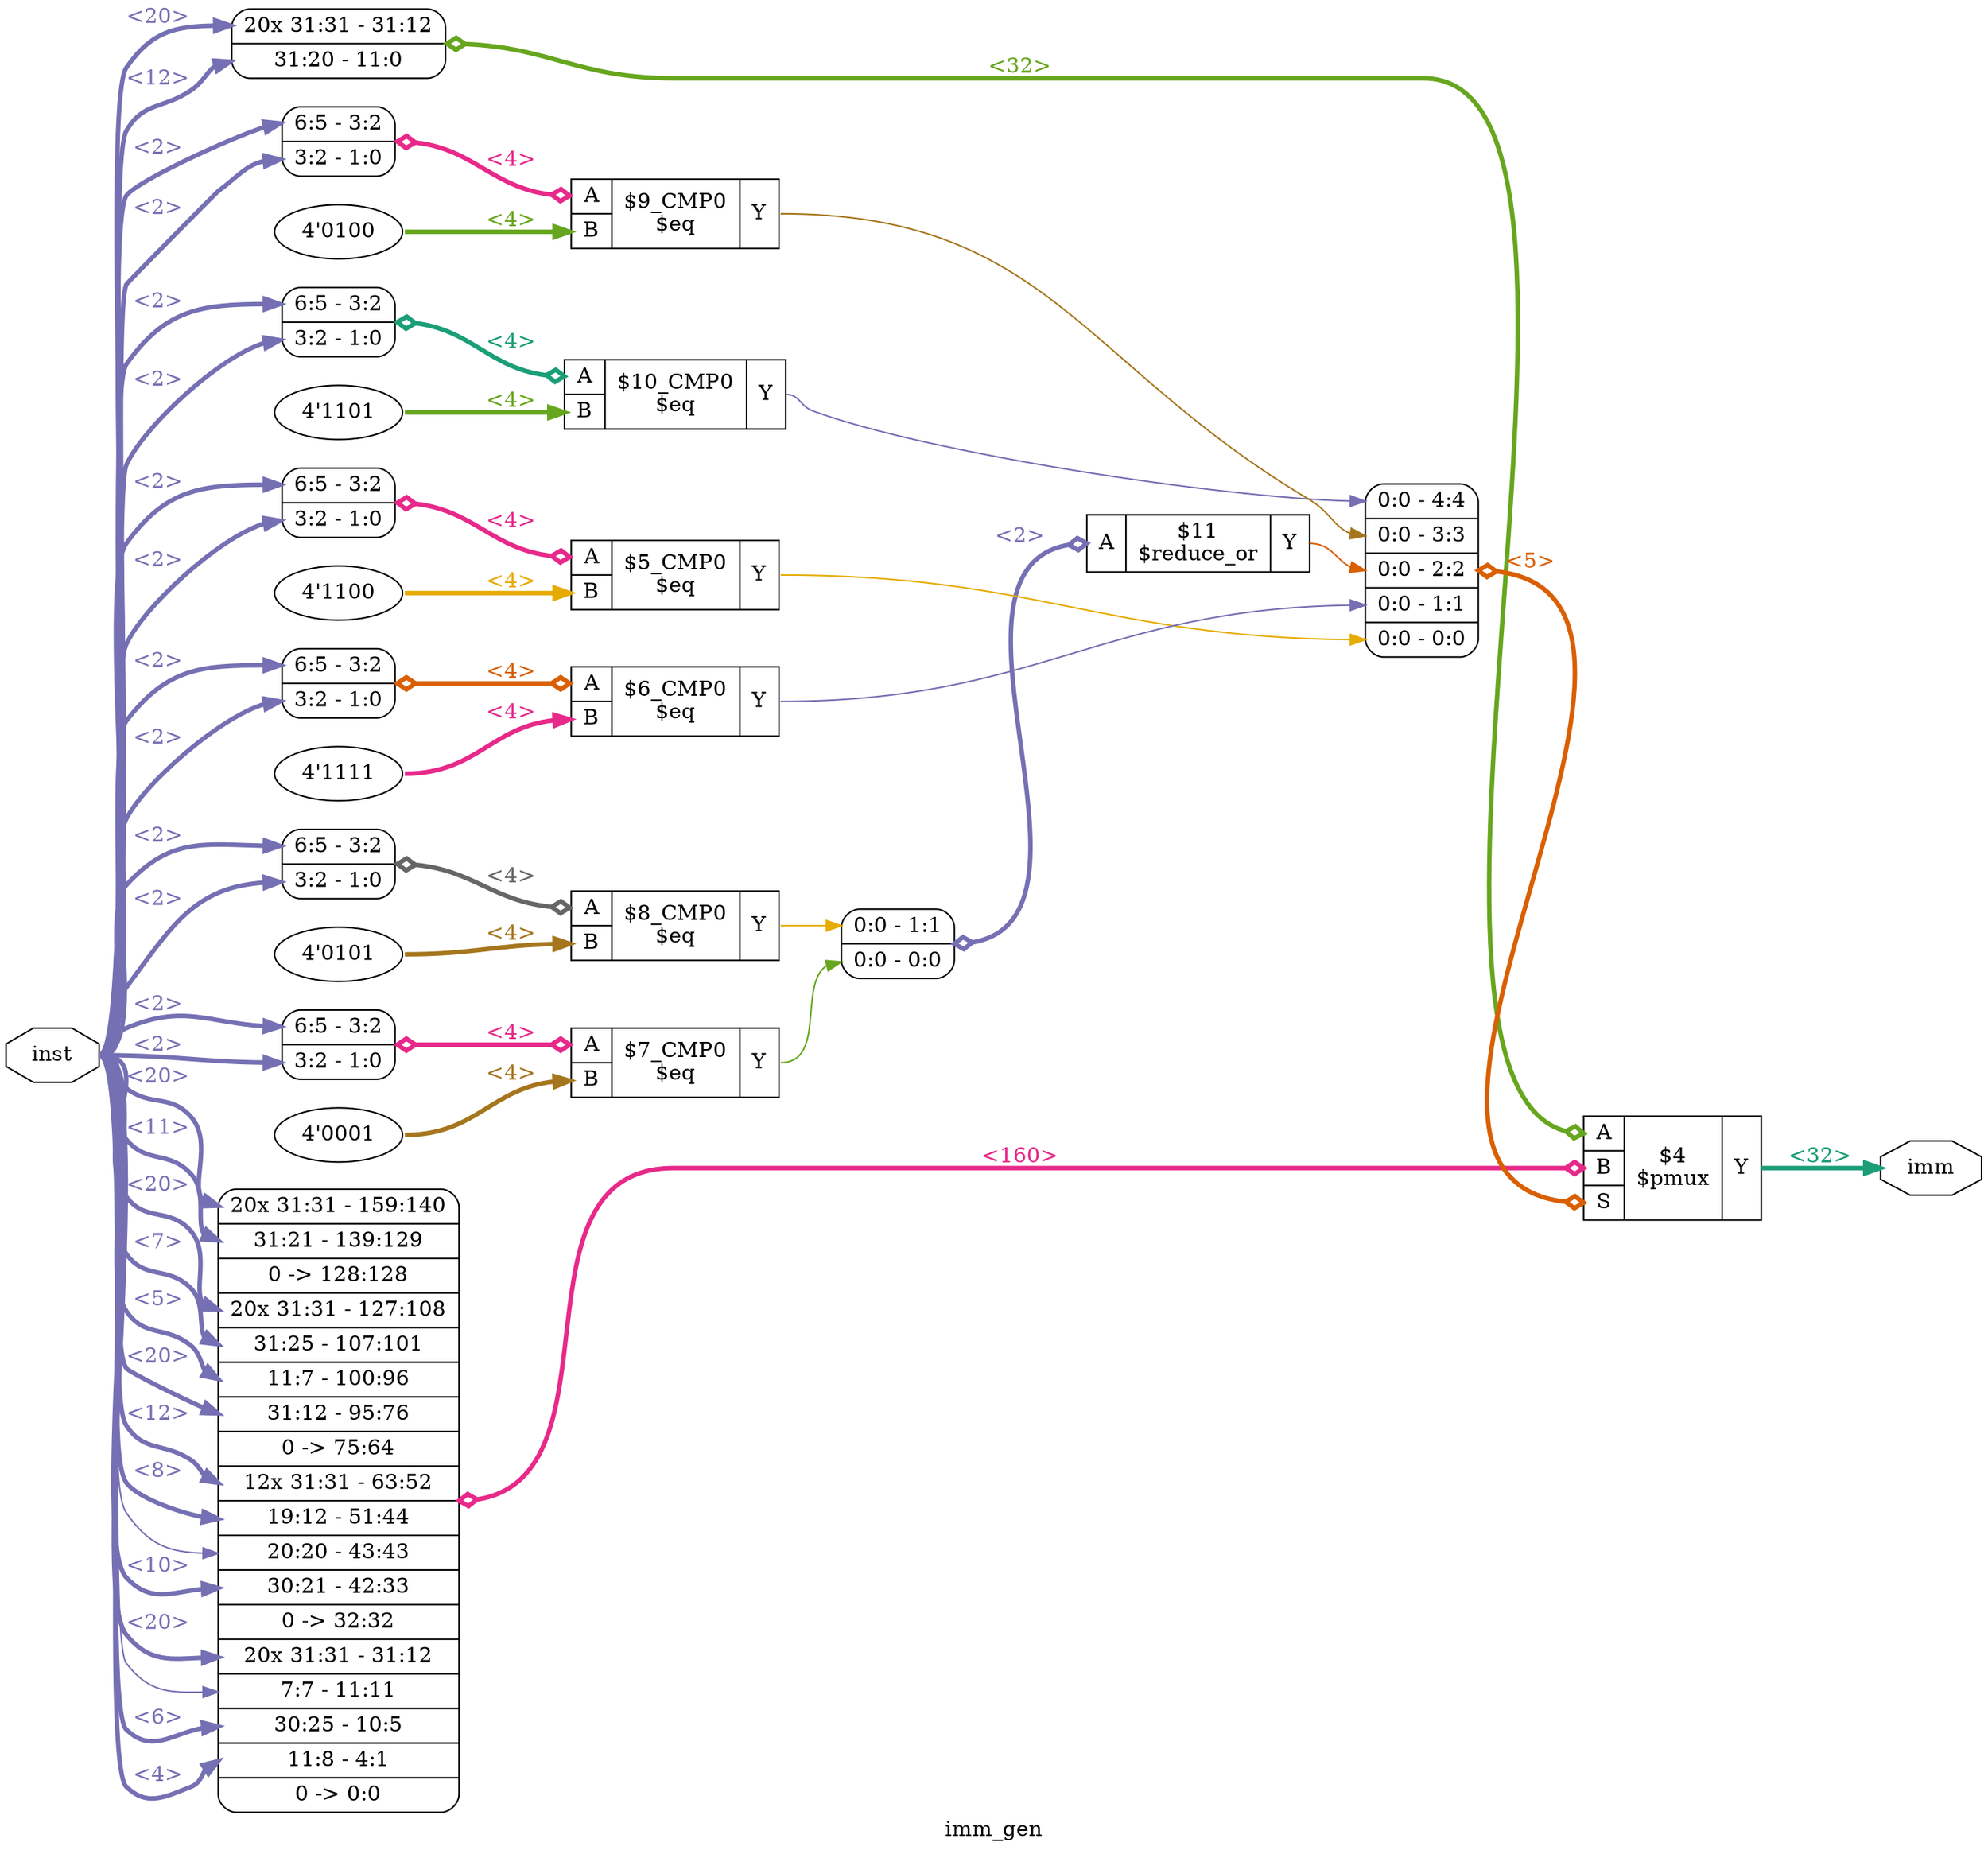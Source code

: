digraph "imm_gen" {
label="imm_gen";
rankdir="LR";
remincross=true;
n8 [ shape=octagon, label="imm", color="black", fontcolor="black" ];
n9 [ shape=octagon, label="inst", color="black", fontcolor="black" ];
{ rank="source"; n9;}
{ rank="sink"; n8;}
c12 [ shape=record, label="{{<p10> A}|$11\n$reduce_or|{<p11> Y}}" ];
x0 [ shape=record, style=rounded, label="<s1> 0:0 - 1:1 |<s0> 0:0 - 0:0 " ];
x0:e -> c12:p10:w [arrowhead=odiamond, arrowtail=odiamond, dir=both, colorscheme="dark28", color="3", fontcolor="3", style="setlinewidth(3)", label="<2>"];
v2 [ label="4'1101" ];
c14 [ shape=record, label="{{<p10> A|<p13> B}|$10_CMP0\n$eq|{<p11> Y}}" ];
x1 [ shape=record, style=rounded, label="<s1> 6:5 - 3:2 |<s0> 3:2 - 1:0 " ];
x1:e -> c14:p10:w [arrowhead=odiamond, arrowtail=odiamond, dir=both, colorscheme="dark28", color="1", fontcolor="1", style="setlinewidth(3)", label="<4>"];
c16 [ shape=record, label="{{<p10> A|<p13> B|<p15> S}|$4\n$pmux|{<p11> Y}}" ];
x3 [ shape=record, style=rounded, label="<s20> 20x 31:31 - 31:12 |<s0> 31:20 - 11:0 " ];
x3:e -> c16:p10:w [arrowhead=odiamond, arrowtail=odiamond, dir=both, colorscheme="dark28", color="5", fontcolor="5", style="setlinewidth(3)", label="<32>"];
x4 [ shape=record, style=rounded, label="<s85> 20x 31:31 - 159:140 |<s65> 31:21 - 139:129 |0 -&gt; 128:128 |<s63> 20x 31:31 - 127:108 |<s43> 31:25 - 107:101 |<s42> 11:7 - 100:96 |<s41> 31:12 - 95:76 |0 -&gt; 75:64 |<s39> 12x 31:31 - 63:52 |<s27> 19:12 - 51:44 |<s26> 20:20 - 43:43 |<s25> 30:21 - 42:33 |0 -&gt; 32:32 |<s23> 20x 31:31 - 31:12 |<s3> 7:7 - 11:11 |<s2> 30:25 - 10:5 |<s1> 11:8 - 4:1 |0 -&gt; 0:0 " ];
x4:e -> c16:p13:w [arrowhead=odiamond, arrowtail=odiamond, dir=both, colorscheme="dark28", color="4", fontcolor="4", style="setlinewidth(3)", label="<160>"];
x5 [ shape=record, style=rounded, label="<s4> 0:0 - 4:4 |<s3> 0:0 - 3:3 |<s2> 0:0 - 2:2 |<s1> 0:0 - 1:1 |<s0> 0:0 - 0:0 " ];
x5:e -> c16:p15:w [arrowhead=odiamond, arrowtail=odiamond, dir=both, colorscheme="dark28", color="2", fontcolor="2", style="setlinewidth(3)", label="<5>"];
v7 [ label="4'1100" ];
c17 [ shape=record, label="{{<p10> A|<p13> B}|$5_CMP0\n$eq|{<p11> Y}}" ];
x6 [ shape=record, style=rounded, label="<s1> 6:5 - 3:2 |<s0> 3:2 - 1:0 " ];
x6:e -> c17:p10:w [arrowhead=odiamond, arrowtail=odiamond, dir=both, colorscheme="dark28", color="4", fontcolor="4", style="setlinewidth(3)", label="<4>"];
v9 [ label="4'1111" ];
c18 [ shape=record, label="{{<p10> A|<p13> B}|$6_CMP0\n$eq|{<p11> Y}}" ];
x8 [ shape=record, style=rounded, label="<s1> 6:5 - 3:2 |<s0> 3:2 - 1:0 " ];
x8:e -> c18:p10:w [arrowhead=odiamond, arrowtail=odiamond, dir=both, colorscheme="dark28", color="2", fontcolor="2", style="setlinewidth(3)", label="<4>"];
v11 [ label="4'0001" ];
c19 [ shape=record, label="{{<p10> A|<p13> B}|$7_CMP0\n$eq|{<p11> Y}}" ];
x10 [ shape=record, style=rounded, label="<s1> 6:5 - 3:2 |<s0> 3:2 - 1:0 " ];
x10:e -> c19:p10:w [arrowhead=odiamond, arrowtail=odiamond, dir=both, colorscheme="dark28", color="4", fontcolor="4", style="setlinewidth(3)", label="<4>"];
v13 [ label="4'0101" ];
c20 [ shape=record, label="{{<p10> A|<p13> B}|$8_CMP0\n$eq|{<p11> Y}}" ];
x12 [ shape=record, style=rounded, label="<s1> 6:5 - 3:2 |<s0> 3:2 - 1:0 " ];
x12:e -> c20:p10:w [arrowhead=odiamond, arrowtail=odiamond, dir=both, colorscheme="dark28", color="8", fontcolor="8", style="setlinewidth(3)", label="<4>"];
v15 [ label="4'0100" ];
c21 [ shape=record, label="{{<p10> A|<p13> B}|$9_CMP0\n$eq|{<p11> Y}}" ];
x14 [ shape=record, style=rounded, label="<s1> 6:5 - 3:2 |<s0> 3:2 - 1:0 " ];
x14:e -> c21:p10:w [arrowhead=odiamond, arrowtail=odiamond, dir=both, colorscheme="dark28", color="4", fontcolor="4", style="setlinewidth(3)", label="<4>"];
c12:p11:e -> x5:s2:w [colorscheme="dark28", color="2", fontcolor="2", label=""];
c14:p11:e -> x5:s4:w [colorscheme="dark28", color="3", fontcolor="3", label=""];
c17:p11:e -> x5:s0:w [colorscheme="dark28", color="6", fontcolor="6", label=""];
c18:p11:e -> x5:s1:w [colorscheme="dark28", color="3", fontcolor="3", label=""];
c19:p11:e -> x0:s0:w [colorscheme="dark28", color="5", fontcolor="5", label=""];
c20:p11:e -> x0:s1:w [colorscheme="dark28", color="6", fontcolor="6", label=""];
c21:p11:e -> x5:s3:w [colorscheme="dark28", color="7", fontcolor="7", label=""];
c16:p11:e -> n8:w [colorscheme="dark28", color="1", fontcolor="1", style="setlinewidth(3)", label="<32>"];
n9:e -> x10:s0:w [colorscheme="dark28", color="3", fontcolor="3", style="setlinewidth(3)", label="<2>"];
n9:e -> x10:s1:w [colorscheme="dark28", color="3", fontcolor="3", style="setlinewidth(3)", label="<2>"];
n9:e -> x12:s0:w [colorscheme="dark28", color="3", fontcolor="3", style="setlinewidth(3)", label="<2>"];
n9:e -> x12:s1:w [colorscheme="dark28", color="3", fontcolor="3", style="setlinewidth(3)", label="<2>"];
n9:e -> x14:s0:w [colorscheme="dark28", color="3", fontcolor="3", style="setlinewidth(3)", label="<2>"];
n9:e -> x14:s1:w [colorscheme="dark28", color="3", fontcolor="3", style="setlinewidth(3)", label="<2>"];
n9:e -> x1:s0:w [colorscheme="dark28", color="3", fontcolor="3", style="setlinewidth(3)", label="<2>"];
n9:e -> x1:s1:w [colorscheme="dark28", color="3", fontcolor="3", style="setlinewidth(3)", label="<2>"];
n9:e -> x3:s0:w [colorscheme="dark28", color="3", fontcolor="3", style="setlinewidth(3)", label="<12>"];
n9:e -> x3:s20:w [colorscheme="dark28", color="3", fontcolor="3", style="setlinewidth(3)", label="<20>"];
n9:e -> x4:s1:w [colorscheme="dark28", color="3", fontcolor="3", style="setlinewidth(3)", label="<4>"];
n9:e -> x4:s2:w [colorscheme="dark28", color="3", fontcolor="3", style="setlinewidth(3)", label="<6>"];
n9:e -> x4:s23:w [colorscheme="dark28", color="3", fontcolor="3", style="setlinewidth(3)", label="<20>"];
n9:e -> x4:s25:w [colorscheme="dark28", color="3", fontcolor="3", style="setlinewidth(3)", label="<10>"];
n9:e -> x4:s26:w [colorscheme="dark28", color="3", fontcolor="3", label=""];
n9:e -> x4:s27:w [colorscheme="dark28", color="3", fontcolor="3", style="setlinewidth(3)", label="<8>"];
n9:e -> x4:s3:w [colorscheme="dark28", color="3", fontcolor="3", label=""];
n9:e -> x4:s39:w [colorscheme="dark28", color="3", fontcolor="3", style="setlinewidth(3)", label="<12>"];
n9:e -> x4:s41:w [colorscheme="dark28", color="3", fontcolor="3", style="setlinewidth(3)", label="<20>"];
n9:e -> x4:s42:w [colorscheme="dark28", color="3", fontcolor="3", style="setlinewidth(3)", label="<5>"];
n9:e -> x4:s43:w [colorscheme="dark28", color="3", fontcolor="3", style="setlinewidth(3)", label="<7>"];
n9:e -> x4:s63:w [colorscheme="dark28", color="3", fontcolor="3", style="setlinewidth(3)", label="<20>"];
n9:e -> x4:s65:w [colorscheme="dark28", color="3", fontcolor="3", style="setlinewidth(3)", label="<11>"];
n9:e -> x4:s85:w [colorscheme="dark28", color="3", fontcolor="3", style="setlinewidth(3)", label="<20>"];
n9:e -> x6:s0:w [colorscheme="dark28", color="3", fontcolor="3", style="setlinewidth(3)", label="<2>"];
n9:e -> x6:s1:w [colorscheme="dark28", color="3", fontcolor="3", style="setlinewidth(3)", label="<2>"];
n9:e -> x8:s0:w [colorscheme="dark28", color="3", fontcolor="3", style="setlinewidth(3)", label="<2>"];
n9:e -> x8:s1:w [colorscheme="dark28", color="3", fontcolor="3", style="setlinewidth(3)", label="<2>"];
v11:e -> c19:p13:w [colorscheme="dark28", color="7", fontcolor="7", style="setlinewidth(3)", label="<4>"];
v13:e -> c20:p13:w [colorscheme="dark28", color="7", fontcolor="7", style="setlinewidth(3)", label="<4>"];
v15:e -> c21:p13:w [colorscheme="dark28", color="5", fontcolor="5", style="setlinewidth(3)", label="<4>"];
v2:e -> c14:p13:w [colorscheme="dark28", color="5", fontcolor="5", style="setlinewidth(3)", label="<4>"];
v7:e -> c17:p13:w [colorscheme="dark28", color="6", fontcolor="6", style="setlinewidth(3)", label="<4>"];
v9:e -> c18:p13:w [colorscheme="dark28", color="4", fontcolor="4", style="setlinewidth(3)", label="<4>"];
}
